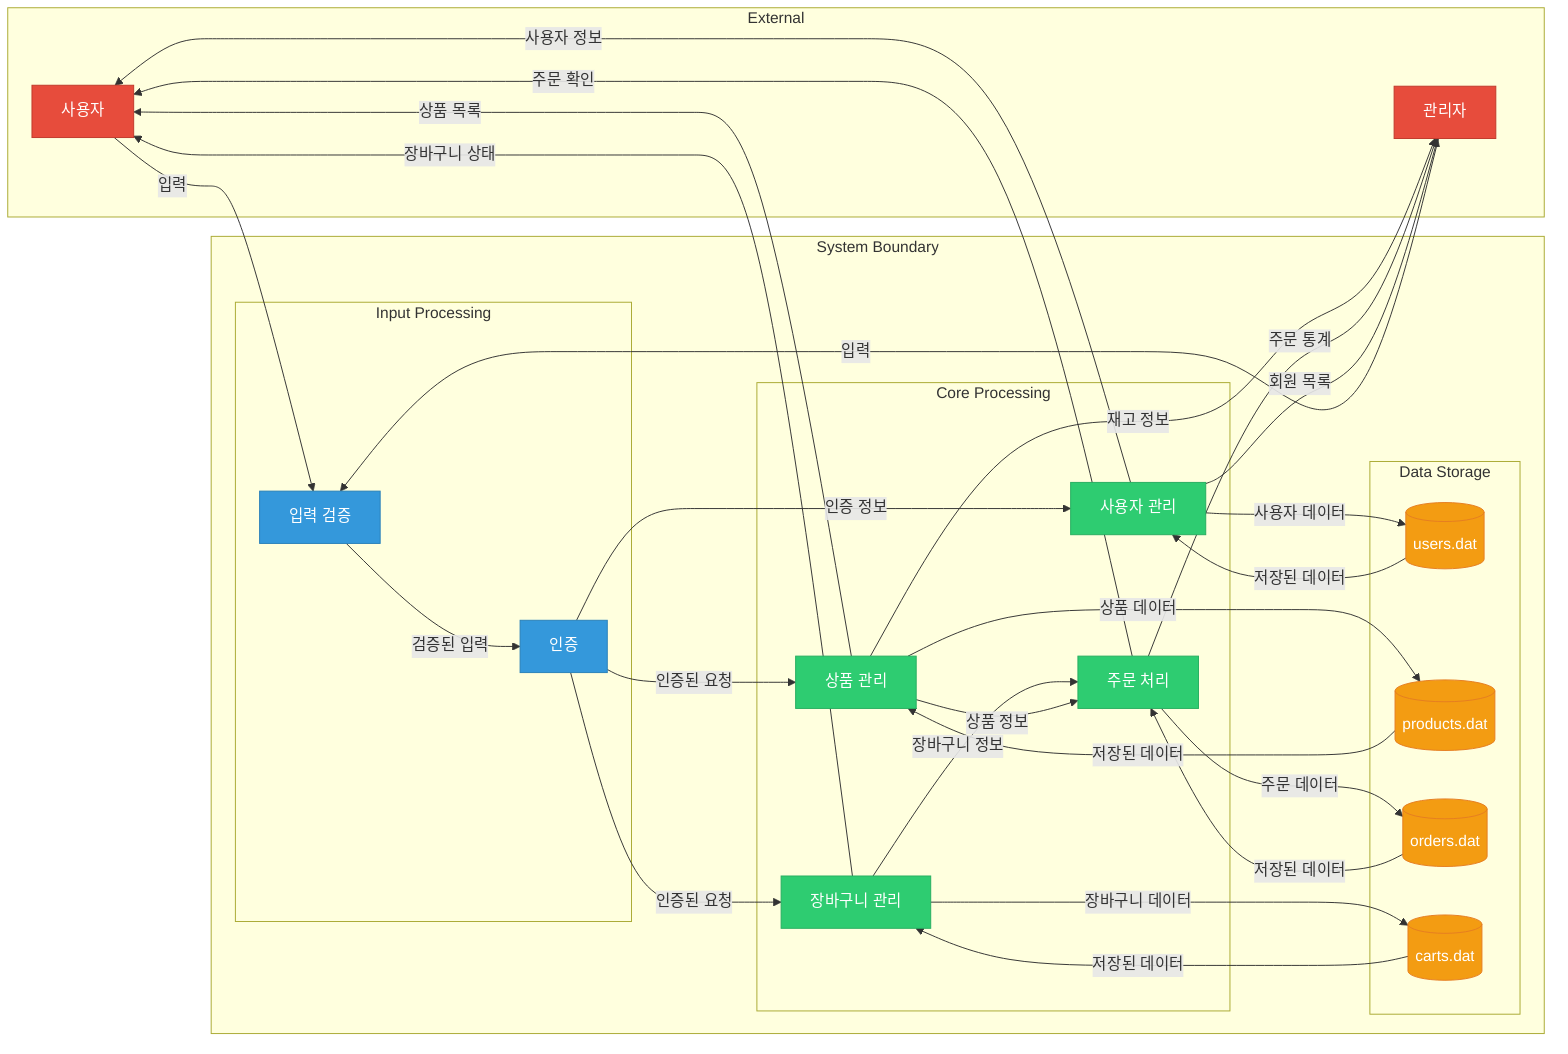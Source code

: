 flowchart LR
    subgraph "External"
        USER[사용자]
        ADMIN[관리자]
    end
    
    subgraph "System Boundary"
        subgraph "Input Processing"
            IV[입력 검증]
            AUTH[인증]
        end
        
        subgraph "Core Processing"
            UM[사용자 관리]
            PM[상품 관리]
            CM[장바구니 관리]
            OM[주문 처리]
        end
        
        subgraph "Data Storage"
            UF[(users.dat)]
            PF[(products.dat)]
            OF[(orders.dat)]
            CF[(carts.dat)]
        end
    end
    
    USER -->|입력| IV
    ADMIN -->|입력| IV
    
    IV -->|검증된 입력| AUTH
    AUTH -->|인증 정보| UM
    
    UM -->|사용자 데이터| UF
    UF -->|저장된 데이터| UM
    
    AUTH -->|인증된 요청| PM
    PM -->|상품 데이터| PF
    PF -->|저장된 데이터| PM
    
    AUTH -->|인증된 요청| CM
    CM -->|장바구니 데이터| CF
    CF -->|저장된 데이터| CM
    
    CM -->|장바구니 정보| OM
    PM -->|상품 정보| OM
    OM -->|주문 데이터| OF
    OF -->|저장된 데이터| OM
    
    UM -->|사용자 정보| USER
    PM -->|상품 목록| USER
    CM -->|장바구니 상태| USER
    OM -->|주문 확인| USER
    
    PM -->|재고 정보| ADMIN
    OM -->|주문 통계| ADMIN
    UM -->|회원 목록| ADMIN

    style USER fill:#e74c3c,stroke:#c0392b,color:#fff
    style ADMIN fill:#e74c3c,stroke:#c0392b,color:#fff
    style IV fill:#3498db,stroke:#2980b9,color:#fff
    style AUTH fill:#3498db,stroke:#2980b9,color:#fff
    style UM fill:#2ecc71,stroke:#27ae60,color:#fff
    style PM fill:#2ecc71,stroke:#27ae60,color:#fff
    style CM fill:#2ecc71,stroke:#27ae60,color:#fff
    style OM fill:#2ecc71,stroke:#27ae60,color:#fff
    style UF fill:#f39c12,stroke:#e67e22,color:#fff
    style PF fill:#f39c12,stroke:#e67e22,color:#fff
    style OF fill:#f39c12,stroke:#e67e22,color:#fff
    style CF fill:#f39c12,stroke:#e67e22,color:#fff